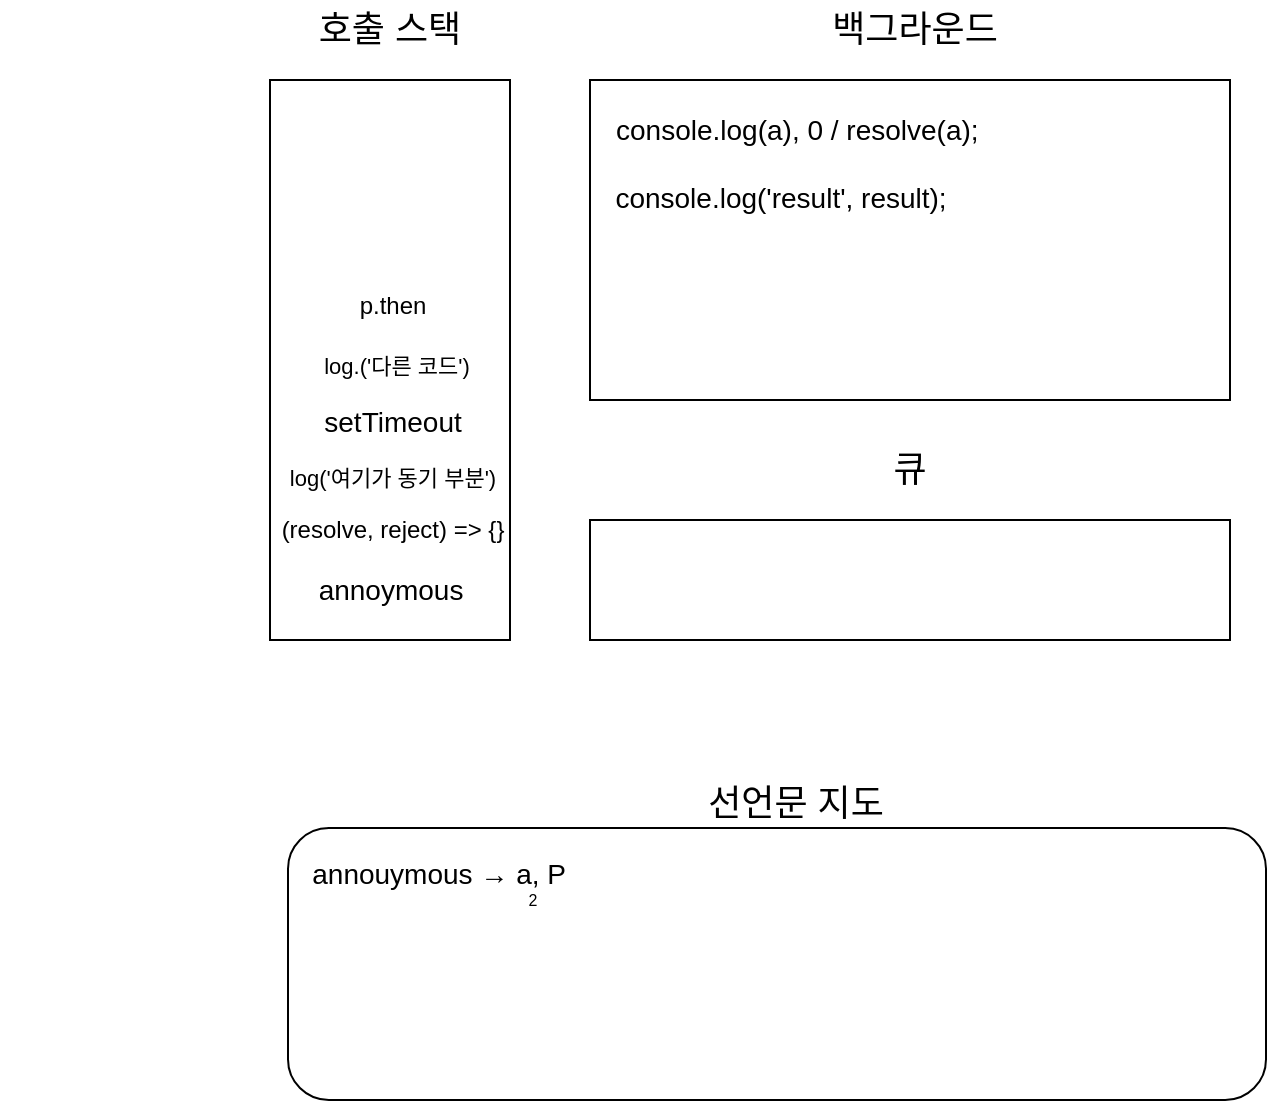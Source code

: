 <mxfile version="20.7.4" type="device"><diagram id="g3hJnhOkGb4OUfHnVCA9" name="페이지-1"><mxGraphModel dx="1122" dy="540" grid="1" gridSize="10" guides="1" tooltips="1" connect="1" arrows="1" fold="1" page="1" pageScale="1" pageWidth="827" pageHeight="1169" math="0" shadow="0"><root><mxCell id="0"/><mxCell id="1" parent="0"/><mxCell id="xy6aLvps-jXOlw17kV0o-1" value="&lt;br&gt;" style="rounded=0;whiteSpace=wrap;html=1;" parent="1" vertex="1"><mxGeometry x="160" y="120" width="120" height="280" as="geometry"/></mxCell><mxCell id="xy6aLvps-jXOlw17kV0o-4" value="&lt;font style=&quot;font-size: 18px;&quot;&gt;호출 스택&lt;/font&gt;" style="text;html=1;strokeColor=none;fillColor=none;align=center;verticalAlign=middle;whiteSpace=wrap;rounded=0;fontSize=14;" parent="1" vertex="1"><mxGeometry x="175" y="80" width="90" height="30" as="geometry"/></mxCell><mxCell id="xy6aLvps-jXOlw17kV0o-10" value="" style="group" parent="1" vertex="1" connectable="0"><mxGeometry x="170" y="360" width="100" height="30" as="geometry"/></mxCell><mxCell id="xy6aLvps-jXOlw17kV0o-11" value="&lt;span style=&quot;font-size: 14px;&quot;&gt;annoymous&lt;/span&gt;" style="text;html=1;align=center;verticalAlign=middle;resizable=0;points=[];autosize=1;strokeColor=none;fillColor=none;fontSize=8;" parent="xy6aLvps-jXOlw17kV0o-10" vertex="1"><mxGeometry width="100" height="30" as="geometry"/></mxCell><mxCell id="xy6aLvps-jXOlw17kV0o-13" value="" style="group" parent="1" vertex="1" connectable="0"><mxGeometry x="170" y="330" width="110" height="30" as="geometry"/></mxCell><mxCell id="xy6aLvps-jXOlw17kV0o-14" value="&lt;font style=&quot;font-size: 12px;&quot;&gt;(resolve, reject) =&amp;gt; {}&lt;/font&gt;" style="text;html=1;align=center;verticalAlign=middle;resizable=0;points=[];autosize=1;strokeColor=none;fillColor=none;fontSize=8;" parent="xy6aLvps-jXOlw17kV0o-13" vertex="1"><mxGeometry x="-14.348" width="130" height="30" as="geometry"/></mxCell><mxCell id="xy6aLvps-jXOlw17kV0o-31" value="" style="group" parent="1" vertex="1" connectable="0"><mxGeometry x="169" y="470" width="489" height="160" as="geometry"/></mxCell><mxCell id="xy6aLvps-jXOlw17kV0o-2" value="" style="rounded=1;whiteSpace=wrap;html=1;" parent="xy6aLvps-jXOlw17kV0o-31" vertex="1"><mxGeometry y="24" width="489" height="136" as="geometry"/></mxCell><mxCell id="xy6aLvps-jXOlw17kV0o-3" value="&lt;font style=&quot;font-size: 18px;&quot;&gt;선언문 지도&lt;/font&gt;" style="text;html=1;strokeColor=none;fillColor=none;align=center;verticalAlign=middle;whiteSpace=wrap;rounded=0;fontSize=14;" parent="xy6aLvps-jXOlw17kV0o-31" vertex="1"><mxGeometry x="197.93" width="112.07" height="24" as="geometry"/></mxCell><mxCell id="NqODWL7OnMhw3a_Rqxq_-1" value="" style="group" vertex="1" connectable="0" parent="xy6aLvps-jXOlw17kV0o-31"><mxGeometry x="24" y="32" width="145" height="38.4" as="geometry"/></mxCell><mxCell id="NqODWL7OnMhw3a_Rqxq_-2" value="&lt;span style=&quot;font-size: 14px;&quot;&gt;annouymous → a, P&amp;nbsp;&lt;/span&gt;" style="text;html=1;align=center;verticalAlign=middle;resizable=0;points=[];autosize=1;strokeColor=none;fillColor=none;fontSize=8;" vertex="1" parent="NqODWL7OnMhw3a_Rqxq_-1"><mxGeometry x="-22" width="150" height="30" as="geometry"/></mxCell><mxCell id="NqODWL7OnMhw3a_Rqxq_-28" value="2" style="text;html=1;align=center;verticalAlign=middle;resizable=0;points=[];autosize=1;strokeColor=none;fillColor=none;fontSize=8;fontFamily=Helvetica;fontColor=default;" vertex="1" parent="NqODWL7OnMhw3a_Rqxq_-1"><mxGeometry x="83" y="18.4" width="30" height="20" as="geometry"/></mxCell><mxCell id="xy6aLvps-jXOlw17kV0o-32" value="" style="rounded=0;whiteSpace=wrap;html=1;" parent="1" vertex="1"><mxGeometry x="320" y="120" width="320" height="160" as="geometry"/></mxCell><mxCell id="xy6aLvps-jXOlw17kV0o-33" value="&lt;span style=&quot;font-size: 18px;&quot;&gt;백그라운드&lt;/span&gt;" style="text;html=1;strokeColor=none;fillColor=none;align=center;verticalAlign=middle;whiteSpace=wrap;rounded=0;fontSize=14;" parent="1" vertex="1"><mxGeometry x="435" y="80" width="95" height="30" as="geometry"/></mxCell><mxCell id="xy6aLvps-jXOlw17kV0o-34" value="" style="rounded=0;whiteSpace=wrap;html=1;" parent="1" vertex="1"><mxGeometry x="320" y="340" width="320" height="60" as="geometry"/></mxCell><mxCell id="xy6aLvps-jXOlw17kV0o-35" value="&lt;span style=&quot;font-size: 18px;&quot;&gt;큐&lt;/span&gt;" style="text;html=1;strokeColor=none;fillColor=none;align=center;verticalAlign=middle;whiteSpace=wrap;rounded=0;fontSize=14;" parent="1" vertex="1"><mxGeometry x="435" y="300" width="90" height="30" as="geometry"/></mxCell><mxCell id="NqODWL7OnMhw3a_Rqxq_-3" value="&lt;font style=&quot;font-size: 11px;&quot;&gt;log('여기가 동기 부분')&lt;/font&gt;" style="text;html=1;align=center;verticalAlign=middle;resizable=0;points=[];autosize=1;strokeColor=none;fillColor=none;fontSize=8;" vertex="1" parent="1"><mxGeometry x="156" y="304" width="130" height="30" as="geometry"/></mxCell><mxCell id="NqODWL7OnMhw3a_Rqxq_-4" value="" style="group" vertex="1" connectable="0" parent="1"><mxGeometry x="171" y="276" width="95" height="32" as="geometry"/></mxCell><mxCell id="NqODWL7OnMhw3a_Rqxq_-5" value="&lt;span style=&quot;font-size: 14px;&quot;&gt;setTimeout&lt;/span&gt;" style="text;html=1;align=center;verticalAlign=middle;resizable=0;points=[];autosize=1;strokeColor=none;fillColor=none;fontSize=8;" vertex="1" parent="NqODWL7OnMhw3a_Rqxq_-4"><mxGeometry x="5" width="90" height="30" as="geometry"/></mxCell><mxCell id="NqODWL7OnMhw3a_Rqxq_-6" value="" style="group" vertex="1" connectable="0" parent="1"><mxGeometry x="345.35" y="130" width="185.652" height="40" as="geometry"/></mxCell><mxCell id="NqODWL7OnMhw3a_Rqxq_-7" value="&lt;div style=&quot;&quot;&gt;&lt;span style=&quot;font-size: 14px; background-color: initial;&quot;&gt;console.log(a), 0 / resolve(a);&lt;/span&gt;&lt;/div&gt;" style="text;html=1;align=left;verticalAlign=middle;resizable=0;points=[];autosize=1;strokeColor=none;fillColor=none;fontSize=8;" vertex="1" parent="NqODWL7OnMhw3a_Rqxq_-6"><mxGeometry x="-14.348" width="200" height="30" as="geometry"/></mxCell><mxCell id="NqODWL7OnMhw3a_Rqxq_-11" value="&lt;font style=&quot;font-size: 11px;&quot;&gt;log.('다른 코드')&lt;/font&gt;" style="text;html=1;align=center;verticalAlign=middle;resizable=0;points=[];autosize=1;strokeColor=none;fillColor=none;fontSize=8;" vertex="1" parent="1"><mxGeometry x="173" y="248" width="100" height="30" as="geometry"/></mxCell><mxCell id="NqODWL7OnMhw3a_Rqxq_-13" value="&lt;font style=&quot;font-size: 12px;&quot;&gt;p.then&lt;/font&gt;" style="text;html=1;align=center;verticalAlign=middle;resizable=0;points=[];autosize=1;strokeColor=none;fillColor=none;fontSize=11;" vertex="1" parent="1"><mxGeometry x="191" y="218" width="60" height="30" as="geometry"/></mxCell><mxCell id="NqODWL7OnMhw3a_Rqxq_-17" value="&lt;div style=&quot;border-color: var(--border-color); font-size: 8px; text-align: left;&quot;&gt;&lt;br&gt;&lt;/div&gt;" style="text;html=1;align=center;verticalAlign=middle;resizable=0;points=[];autosize=1;strokeColor=none;fillColor=none;fontSize=12;" vertex="1" parent="1"><mxGeometry x="25" y="370" width="20" height="20" as="geometry"/></mxCell><mxCell id="NqODWL7OnMhw3a_Rqxq_-27" value="&lt;div style=&quot;border-color: var(--border-color); text-align: left; line-height: 8px;&quot;&gt;&lt;span style=&quot;border-color: var(--border-color); font-size: 14px;&quot;&gt;console.log('result', result);&lt;/span&gt;&lt;/div&gt;" style="text;html=1;align=center;verticalAlign=middle;resizable=0;points=[];autosize=1;strokeColor=none;fillColor=none;fontSize=8;fontFamily=Helvetica;fontColor=default;" vertex="1" parent="1"><mxGeometry x="320" y="170" width="190" height="20" as="geometry"/></mxCell></root></mxGraphModel></diagram></mxfile>